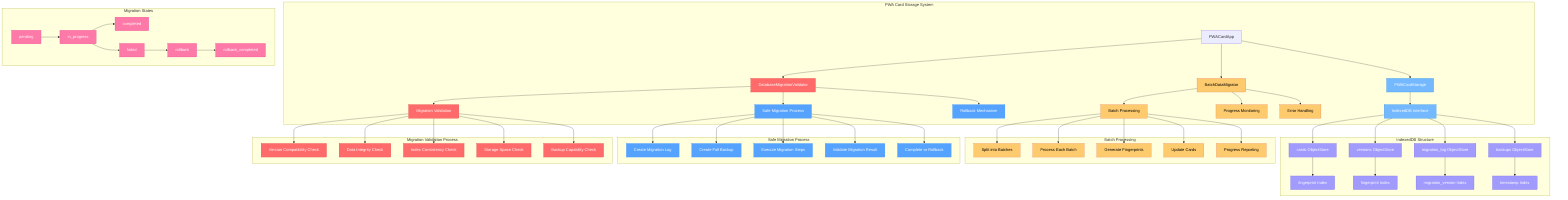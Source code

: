 graph TB
    subgraph "PWA Card Storage System"
        A[PWACardApp] --> B[DatabaseMigrationValidator]
        A --> C[BatchDataMigrator]
        A --> D[PWACardStorage]
        
        B --> E[Migration Validation]
        B --> F[Safe Migration Process]
        B --> G[Rollback Mechanism]
        
        C --> H[Batch Processing]
        C --> I[Progress Monitoring]
        C --> J[Error Handling]
        
        D --> K[IndexedDB Interface]
    end
    
    subgraph "Migration Validation Process"
        E --> E1[Version Compatibility Check]
        E --> E2[Data Integrity Check]
        E --> E3[Index Consistency Check]
        E --> E4[Storage Space Check]
        E --> E5[Backup Capability Check]
    end
    
    subgraph "Safe Migration Process"
        F --> F1[Create Migration Log]
        F --> F2[Create Full Backup]
        F --> F3[Execute Migration Steps]
        F --> F4[Validate Migration Result]
        F --> F5[Complete or Rollback]
    end
    
    subgraph "Batch Processing"
        H --> H1[Split into Batches]
        H --> H2[Process Each Batch]
        H --> H3[Generate Fingerprints]
        H --> H4[Update Cards]
        H --> H5[Progress Reporting]
    end
    
    subgraph "IndexedDB Structure"
        K --> L[cards ObjectStore]
        K --> M[versions ObjectStore]
        K --> N[migration_log ObjectStore]
        K --> O[backups ObjectStore]
        
        L --> L1[fingerprint Index]
        M --> M1[fingerprint Index]
        N --> N1[migration_version Index]
        O --> O1[timestamp Index]
    end
    
    subgraph "Migration States"
        P[pending] --> Q[in_progress]
        Q --> R[completed]
        Q --> S[failed]
        S --> T[rollback]
        T --> U[rollback_completed]
    end
    
    classDef validator fill:#ff6b6b,stroke:#d63031,color:#fff
    classDef migrator fill:#fdcb6e,stroke:#e17055,color:#000
    classDef storage fill:#74b9ff,stroke:#0984e3,color:#fff
    classDef process fill:#55a3ff,stroke:#2d8cff,color:#fff
    classDef database fill:#a29bfe,stroke:#6c5ce7,color:#fff
    classDef state fill:#fd79a8,stroke:#e84393,color:#fff
    
    class B,E,E1,E2,E3,E4,E5 validator
    class C,H,H1,H2,H3,H4,H5,I,J migrator
    class D,K storage
    class F,F1,F2,F3,F4,F5,G process
    class L,M,N,O,L1,M1,N1,O1 database
    class P,Q,R,S,T,U state